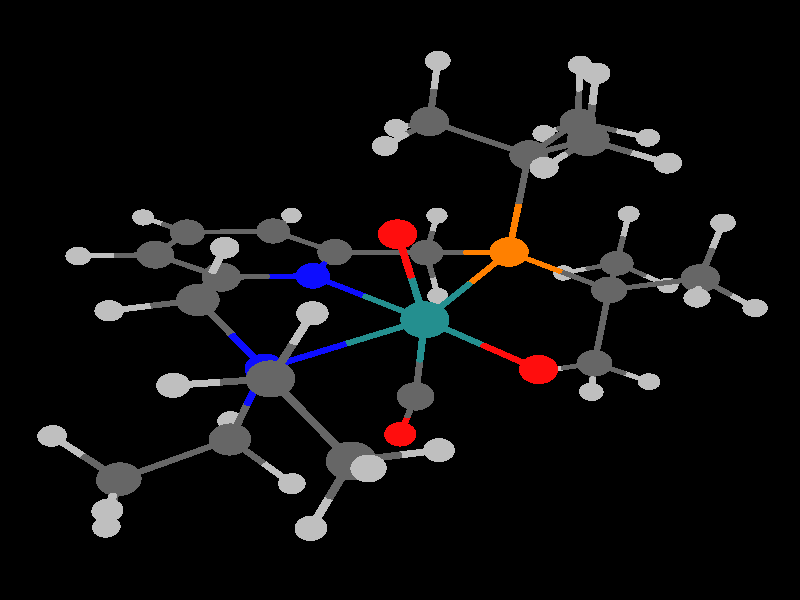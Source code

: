 global_settings {
	ambient_light rgb <0.200000002980232, 0.200000002980232, 0.200000002980232>
	max_trace_level 15
}

background { color rgb <0,0,0> }

camera {
	perspective
	location <-6.55244923378501, -7.87643909339029, 11.3566791184838>
	angle 40
	up <0.463814003967244, 0.587231321114839, 0.663352052250986>
	right <0.782421182729788, -0.622735401194542, 0.00420867138088499> * 1
	direction <0.415564270046876, 0.517068656563898, -0.748295624642837> }

light_source {
	<30.7266813877829, -34.6980098303309, 69.8335590574417>
	color rgb <1, 1, 1>
	fade_distance 114.8569782049
	fade_power 0
	parallel
	point_at <-30.7266813877829, 34.6980098303309, -69.8335590574417>
}

light_source {
	<-5.36870363835821, 67.064103707311, 4.98661214220371>
	color rgb <0.300000011920929, 0.300000011920929, 0.300000011920929>
	fade_distance 114.8569782049
	fade_power 0
	parallel
	point_at <5.36870363835821, -67.064103707311, -4.98661214220371>
}

#default {
	finish {ambient .8 diffuse 1 specular 1 roughness .005 metallic 0.5}
}

union {
}
merge {
}
union {
cylinder {
	<-0.885922, -0.860347, -2.907961>, 	<-0.759721982906367, -0.870975314143376, -2.35905586561719>, 0.05
	pigment { rgbt <1, 0.0500000007450581, 0.0500000007450581, 0> }
}
cylinder {
	<-0.759721982906367, -0.870975314143376, -2.35905586561719>, 	<-0.62707, -0.882147, -1.782088>, 0.05
	pigment { rgbt <0.400000005960464, 0.400000005960464, 0.400000005960464, 0> }
}
cylinder {
	<1.801261, -1.010061, -2.89205>, 	<2.00442093093382, -1.34055675825601, -2.57343159278401>, 0.05
	pigment { rgbt <0.75, 0.75, 0.75, 0> }
}
cylinder {
	<2.00442093093382, -1.34055675825601, -2.57343159278401>, 	<2.246431, -1.734253, -2.193884>, 0.05
	pigment { rgbt <0.400000005960464, 0.400000005960464, 0.400000005960464, 0> }
}
cylinder {
	<2.950672, -2.354395, -2.772787>, 	<2.62921039154556, -2.07132167028737, -2.50853784449911>, 0.05
	pigment { rgbt <0.75, 0.75, 0.75, 0> }
}
cylinder {
	<2.62921039154556, -2.07132167028737, -2.50853784449911>, 	<2.246431, -1.734253, -2.193884>, 0.05
	pigment { rgbt <0.400000005960464, 0.400000005960464, 0.400000005960464, 0> }
}
cylinder {
	<3.796833, 0.51719, -2.375225>, 	<3.96557841762077, 0.168919955779642, -2.05479888758505>, 0.05
	pigment { rgbt <0.75, 0.75, 0.75, 0> }
}
cylinder {
	<3.96557841762077, 0.168919955779642, -2.05479888758505>, 	<4.166566, -0.245894, -1.673149>, 0.05
	pigment { rgbt <0.400000005960464, 0.400000005960464, 0.400000005960464, 0> }
}
cylinder {
	<4.812501, -0.927682, -2.250883>, 	<4.51765193986434, -0.616467170316248, -1.98716555643615>, 0.05
	pigment { rgbt <0.75, 0.75, 0.75, 0> }
}
cylinder {
	<4.51765193986434, -0.616467170316248, -1.98716555643615>, 	<4.166566, -0.245894, -1.673149>, 0.05
	pigment { rgbt <0.400000005960464, 0.400000005960464, 0.400000005960464, 0> }
}
cylinder {
	<2.246431, -1.734253, -2.193884>, 	<1.81538661033889, -2.08648852181484, -1.9765859049589>, 0.05
	pigment { rgbt <0.400000005960464, 0.400000005960464, 0.400000005960464, 0> }
}
cylinder {
	<1.81538661033889, -2.08648852181484, -1.9765859049589>, 	<1.45359, -2.382137, -1.794197>, 0.05
	pigment { rgbt <0.75, 0.75, 0.75, 0> }
}
cylinder {
	<2.246431, -1.734253, -2.193884>, 	<2.635384, -1.3973395, -1.6279825>, 0.05
	pigment { rgbt <0.400000005960464, 0.400000005960464, 0.400000005960464, 0> }
}
cylinder {
	<2.635384, -1.3973395, -1.6279825>, 	<3.024337, -1.060426, -1.062081>, 0.05
	pigment { rgbt <0.400000005960464, 0.400000005960464, 0.400000005960464, 0> }
}
cylinder {
	<1.513303, 1.166378, -2.150381>, 	<1.52481745063634, 1.33157245380885, -1.67457347814711>, 0.05
	pigment { rgbt <0.75, 0.75, 0.75, 0> }
}
cylinder {
	<1.52481745063634, 1.33157245380885, -1.67457347814711>, 	<1.538526, 1.528245, -1.1081>, 0.05
	pigment { rgbt <0.400000005960464, 0.400000005960464, 0.400000005960464, 0> }
}
cylinder {
	<-0.62707, -0.882147, -1.782088>, 	<-0.494762506917618, -0.792294921274297, -0.84968796302688>, 0.05
	pigment { rgbt <0.400000005960464, 0.400000005960464, 0.400000005960464, 0> }
}
cylinder {
	<-0.494762506917618, -0.792294921274297, -0.84968796302688>, 	<-0.354623, -0.697124, 0.137906>, 0.05
	pigment { rgbt <0.140000000596046, 0.560000002384186, 0.560000002384186, 0> }
}
cylinder {
	<-5.444354, -0.543235, -1.744769>, 	<-5.24192385617429, -0.499812354287181, -1.28723617506589>, 0.05
	pigment { rgbt <0.75, 0.75, 0.75, 0> }
}
cylinder {
	<-5.24192385617429, -0.499812354287181, -1.28723617506589>, 	<-5.000797, -0.448089, -0.742241>, 0.05
	pigment { rgbt <0.400000005960464, 0.400000005960464, 0.400000005960464, 0> }
}
cylinder {
	<4.166566, -0.245894, -1.673149>, 	<3.5954515, -0.65316, -1.367615>, 0.05
	pigment { rgbt <0.400000005960464, 0.400000005960464, 0.400000005960464, 0> }
}
cylinder {
	<3.5954515, -0.65316, -1.367615>, 	<3.024337, -1.060426, -1.062081>, 0.05
	pigment { rgbt <0.400000005960464, 0.400000005960464, 0.400000005960464, 0> }
}
cylinder {
	<4.166566, -0.245894, -1.673149>, 	<4.50879287858032, 0.0233959117132689, -1.26636025689613>, 0.05
	pigment { rgbt <0.400000005960464, 0.400000005960464, 0.400000005960464, 0> }
}
cylinder {
	<4.50879287858032, 0.0233959117132689, -1.26636025689613>, 	<4.795888, 0.249304, -0.925104>, 0.05
	pigment { rgbt <0.75, 0.75, 0.75, 0> }
}
cylinder {
	<-3.094501, 0.165479, -1.54675>, 	<-3.2746765899242, -0.179396765802312, -1.22869457309539>, 0.05
	pigment { rgbt <0.75, 0.75, 0.75, 0> }
}
cylinder {
	<-3.2746765899242, -0.179396765802312, -1.22869457309539>, 	<-3.48927, -0.590152, -0.849883>, 0.05
	pigment { rgbt <0.400000005960464, 0.400000005960464, 0.400000005960464, 0> }
}
cylinder {
	<0.71958, 4.161726, -1.472369>, 	<0.369625075518816, 3.87149958076259, -1.27094694132798>, 0.05
	pigment { rgbt <0.75, 0.75, 0.75, 0> }
}
cylinder {
	<0.369625075518816, 3.87149958076259, -1.27094694132798>, 	<-0.047891, 3.525243, -1.030639>, 0.05
	pigment { rgbt <0.400000005960464, 0.400000005960464, 0.400000005960464, 0> }
}
cylinder {
	<-3.235972, -1.567956, -1.28232>, 	<-3.35155547104394, -1.1217701622885, -1.08499286173666>, 0.05
	pigment { rgbt <0.75, 0.75, 0.75, 0> }
}
cylinder {
	<-3.35155547104394, -1.1217701622885, -1.08499286173666>, 	<-3.48927, -0.590152, -0.849883>, 0.05
	pigment { rgbt <0.400000005960464, 0.400000005960464, 0.400000005960464, 0> }
}
cylinder {
	<1.538526, 1.528245, -1.1081>, 	<1.985795933282, 1.92359480485115, -1.06952576042639>, 0.05
	pigment { rgbt <0.400000005960464, 0.400000005960464, 0.400000005960464, 0> }
}
cylinder {
	<1.985795933282, 1.92359480485115, -1.06952576042639>, 	<2.361287, 2.255498, -1.037142>, 0.05
	pigment { rgbt <0.75, 0.75, 0.75, 0> }
}
cylinder {
	<1.538526, 1.528245, -1.1081>, 	<0.8790675, 1.8539035, -0.9459195>, 0.05
	pigment { rgbt <0.400000005960464, 0.400000005960464, 0.400000005960464, 0> }
}
cylinder {
	<0.8790675, 1.8539035, -0.9459195>, 	<0.219609, 2.179562, -0.783739>, 0.05
	pigment { rgbt <0.400000005960464, 0.400000005960464, 0.400000005960464, 0> }
}
cylinder {
	<1.538526, 1.528245, -1.1081>, 	<1.67808091154954, 0.771928417246095, -0.588130242512032>, 0.05
	pigment { rgbt <0.400000005960464, 0.400000005960464, 0.400000005960464, 0> }
}
cylinder {
	<1.67808091154954, 0.771928417246095, -0.588130242512032>, 	<1.820041, 0.002577, -0.059199>, 0.05
	pigment { rgbt <1, 0.5, 0, 0> }
}
cylinder {
	<3.024337, -1.060426, -1.062081>, 	<3.290903, -1.6122345, -0.6036>, 0.05
	pigment { rgbt <0.400000005960464, 0.400000005960464, 0.400000005960464, 0> }
}
cylinder {
	<3.290903, -1.6122345, -0.6036>, 	<3.557469, -2.164043, -0.145119>, 0.05
	pigment { rgbt <0.400000005960464, 0.400000005960464, 0.400000005960464, 0> }
}
cylinder {
	<3.024337, -1.060426, -1.062081>, 	<2.42727660579712, -0.533415206790649, -0.56487672276336>, 0.05
	pigment { rgbt <0.400000005960464, 0.400000005960464, 0.400000005960464, 0> }
}
cylinder {
	<2.42727660579712, -0.533415206790649, -0.56487672276336>, 	<1.820041, 0.002577, -0.059199>, 0.05
	pigment { rgbt <1, 0.5, 0, 0> }
}
cylinder {
	<-0.047891, 3.525243, -1.030639>, 	<0.085859, 2.8524025, -0.907189>, 0.05
	pigment { rgbt <0.400000005960464, 0.400000005960464, 0.400000005960464, 0> }
}
cylinder {
	<0.085859, 2.8524025, -0.907189>, 	<0.219609, 2.179562, -0.783739>, 0.05
	pigment { rgbt <0.400000005960464, 0.400000005960464, 0.400000005960464, 0> }
}
cylinder {
	<-0.047891, 3.525243, -1.030639>, 	<-0.6757165, 3.779005, -0.86925>, 0.05
	pigment { rgbt <0.400000005960464, 0.400000005960464, 0.400000005960464, 0> }
}
cylinder {
	<-0.6757165, 3.779005, -0.86925>, 	<-1.303542, 4.032767, -0.707861>, 0.05
	pigment { rgbt <0.400000005960464, 0.400000005960464, 0.400000005960464, 0> }
}
cylinder {
	<-1.537246, 5.080259, -0.907216>, 	<-1.43067042916864, 4.60257330424263, -0.816304535399114>, 0.05
	pigment { rgbt <0.75, 0.75, 0.75, 0> }
}
cylinder {
	<-1.43067042916864, 4.60257330424263, -0.816304535399114>, 	<-1.303542, 4.032767, -0.707861>, 0.05
	pigment { rgbt <0.400000005960464, 0.400000005960464, 0.400000005960464, 0> }
}
cylinder {
	<-3.48927, -0.590152, -0.849883>, 	<-4.2450335, -0.5191205, -0.796062>, 0.05
	pigment { rgbt <0.400000005960464, 0.400000005960464, 0.400000005960464, 0> }
}
cylinder {
	<-4.2450335, -0.5191205, -0.796062>, 	<-5.000797, -0.448089, -0.742241>, 0.05
	pigment { rgbt <0.400000005960464, 0.400000005960464, 0.400000005960464, 0> }
}
cylinder {
	<-3.48927, -0.590152, -0.849883>, 	<-3.10296558732745, -0.520966426395859, -0.212823567572219>, 0.05
	pigment { rgbt <0.400000005960464, 0.400000005960464, 0.400000005960464, 0> }
}
cylinder {
	<-3.10296558732745, -0.520966426395859, -0.212823567572219>, 	<-2.729052, -0.454, 0.403802>, 0.05
	pigment { rgbt <0.0500000007450581, 0.0500000007450581, 1, 0> }
}
cylinder {
	<0.219609, 2.179562, -0.783739>, 	<-0.258323133307476, 1.78140151486413, -0.501238014783646>, 0.05
	pigment { rgbt <0.400000005960464, 0.400000005960464, 0.400000005960464, 0> }
}
cylinder {
	<-0.258323133307476, 1.78140151486413, -0.501238014783646>, 	<-0.719466, 1.397228, -0.228661>, 0.05
	pigment { rgbt <0.0500000007450581, 0.0500000007450581, 1, 0> }
}
cylinder {
	<4.119073, -2.889884, -0.755794>, 	<3.86272518750883, -2.55856913656169, -0.477047409176132>, 0.05
	pigment { rgbt <0.75, 0.75, 0.75, 0> }
}
cylinder {
	<3.86272518750883, -2.55856913656169, -0.477047409176132>, 	<3.557469, -2.164043, -0.145119>, 0.05
	pigment { rgbt <0.400000005960464, 0.400000005960464, 0.400000005960464, 0> }
}
cylinder {
	<-5.000797, -0.448089, -0.742241>, 	<-5.16714501646025, 0.0837122405712433, -0.524451179212282>, 0.05
	pigment { rgbt <0.400000005960464, 0.400000005960464, 0.400000005960464, 0> }
}
cylinder {
	<-5.16714501646025, 0.0837122405712433, -0.524451179212282>, 	<-5.3068, 0.530178, -0.341609>, 0.05
	pigment { rgbt <0.75, 0.75, 0.75, 0> }
}
cylinder {
	<-5.000797, -0.448089, -0.742241>, 	<-5.24241284913924, -0.872546043025203, -0.397397650310499>, 0.05
	pigment { rgbt <0.400000005960464, 0.400000005960464, 0.400000005960464, 0> }
}
cylinder {
	<-5.24241284913924, -0.872546043025203, -0.397397650310499>, 	<-5.445233, -1.228849, -0.107925>, 0.05
	pigment { rgbt <0.75, 0.75, 0.75, 0> }
}
cylinder {
	<-1.303542, 4.032767, -0.707861>, 	<-1.779568, 3.6176715, -0.414449>, 0.05
	pigment { rgbt <0.400000005960464, 0.400000005960464, 0.400000005960464, 0> }
}
cylinder {
	<-1.779568, 3.6176715, -0.414449>, 	<-2.255594, 3.202576, -0.121037>, 0.05
	pigment { rgbt <0.400000005960464, 0.400000005960464, 0.400000005960464, 0> }
}
cylinder {
	<-0.719466, 1.397228, -0.228661>, 	<-1.31019460237585, 1.63172774864941, -0.0531359481032847>, 0.05
	pigment { rgbt <0.0500000007450581, 0.0500000007450581, 1, 0> }
}
cylinder {
	<-1.31019460237585, 1.63172774864941, -0.0531359481032847>, 	<-1.922425, 1.874763, 0.128778>, 0.05
	pigment { rgbt <0.400000005960464, 0.400000005960464, 0.400000005960464, 0> }
}
cylinder {
	<-0.719466, 1.397228, -0.228661>, 	<-0.543809417761089, 0.388885468211727, -0.0521743841636784>, 0.05
	pigment { rgbt <0.0500000007450581, 0.0500000007450581, 1, 0> }
}
cylinder {
	<-0.543809417761089, 0.388885468211727, -0.0521743841636784>, 	<-0.354623, -0.697124, 0.137906>, 0.05
	pigment { rgbt <0.140000000596046, 0.560000002384186, 0.560000002384186, 0> }
}
cylinder {
	<3.557469, -2.164043, -0.145119>, 	<3.10720165402108, -2.4555933012835, 0.120392045194833>, 0.05
	pigment { rgbt <0.400000005960464, 0.400000005960464, 0.400000005960464, 0> }
}
cylinder {
	<3.10720165402108, -2.4555933012835, 0.120392045194833>, 	<2.729154, -2.700381, 0.343317>, 0.05
	pigment { rgbt <0.75, 0.75, 0.75, 0> }
}
cylinder {
	<3.557469, -2.164043, -0.145119>, 	<3.92862421126641, -1.9556841284696, 0.273680048212458>, 0.05
	pigment { rgbt <0.400000005960464, 0.400000005960464, 0.400000005960464, 0> }
}
cylinder {
	<3.92862421126641, -1.9556841284696, 0.273680048212458>, 	<4.240109, -1.780823, 0.625149>, 0.05
	pigment { rgbt <0.75, 0.75, 0.75, 0> }
}
cylinder {
	<-2.255594, 3.202576, -0.121037>, 	<-2.0890095, 2.5386695, 0.0038705>, 0.05
	pigment { rgbt <0.400000005960464, 0.400000005960464, 0.400000005960464, 0> }
}
cylinder {
	<-2.0890095, 2.5386695, 0.0038705>, 	<-1.922425, 1.874763, 0.128778>, 0.05
	pigment { rgbt <0.400000005960464, 0.400000005960464, 0.400000005960464, 0> }
}
cylinder {
	<-2.255594, 3.202576, -0.121037>, 	<-2.79109284808261, 3.40783251534558, 0.030992774049034>, 0.05
	pigment { rgbt <0.400000005960464, 0.400000005960464, 0.400000005960464, 0> }
}
cylinder {
	<-2.79109284808261, 3.40783251534558, 0.030992774049034>, 	<-3.239944, 3.579877, 0.158423>, 0.05
	pigment { rgbt <0.75, 0.75, 0.75, 0> }
}
cylinder {
	<1.820041, 0.002577, -0.059199>, 	<0.75167730745968, -0.341170422146205, 0.0376342696996685>, 0.05
	pigment { rgbt <1, 0.5, 0, 0> }
}
cylinder {
	<0.75167730745968, -0.341170422146205, 0.0376342696996685>, 	<-0.354623, -0.697124, 0.137906>, 0.05
	pigment { rgbt <0.140000000596046, 0.560000002384186, 0.560000002384186, 0> }
}
cylinder {
	<1.820041, 0.002577, -0.059199>, 	<2.21706578260124, 0.324616240906949, 0.747649764949432>, 0.05
	pigment { rgbt <1, 0.5, 0, 0> }
}
cylinder {
	<2.21706578260124, 0.324616240906949, 0.747649764949432>, 	<2.60744, 0.641261, 1.540983>, 0.05
	pigment { rgbt <0.400000005960464, 0.400000005960464, 0.400000005960464, 0> }
}
cylinder {
	<-1.922425, 1.874763, 0.128778>, 	<-2.3450555, 1.398116, 0.524258>, 0.05
	pigment { rgbt <0.400000005960464, 0.400000005960464, 0.400000005960464, 0> }
}
cylinder {
	<-2.3450555, 1.398116, 0.524258>, 	<-2.767686, 0.921469, 0.919738>, 0.05
	pigment { rgbt <0.400000005960464, 0.400000005960464, 0.400000005960464, 0> }
}
cylinder {
	<-0.354623, -0.697124, 0.137906>, 	<-0.166540993248115, -1.64277706940335, 0.203326283169273>, 0.05
	pigment { rgbt <0.140000000596046, 0.560000002384186, 0.560000002384186, 0> }
}
cylinder {
	<-0.166540993248115, -1.64277706940335, 0.203326283169273>, 	<0.005037, -2.50545, 0.263006>, 0.05
	pigment { rgbt <1, 0.0500000007450581, 0.0500000007450581, 0> }
}
cylinder {
	<-0.354623, -0.697124, 0.137906>, 	<-1.58138481292541, -0.57151264712077, 0.275282632028001>, 0.05
	pigment { rgbt <0.140000000596046, 0.560000002384186, 0.560000002384186, 0> }
}
cylinder {
	<-1.58138481292541, -0.57151264712077, 0.275282632028001>, 	<-2.729052, -0.454, 0.403802>, 0.05
	pigment { rgbt <0.0500000007450581, 0.0500000007450581, 1, 0> }
}
cylinder {
	<-0.354623, -0.697124, 0.137906>, 	<-0.402611273113034, -0.447421678650818, 1.07921539918211>, 0.05
	pigment { rgbt <0.140000000596046, 0.560000002384186, 0.560000002384186, 0> }
}
cylinder {
	<-0.402611273113034, -0.447421678650818, 1.07921539918211>, 	<-0.446426, -0.219436, 1.938659>, 0.05
	pigment { rgbt <1, 0.0500000007450581, 0.0500000007450581, 0> }
}
cylinder {
	<-3.896272, -3.068517, 0.285997>, 	<-3.55391620071156, -2.9604140828838, 0.637768154285802>, 0.05
	pigment { rgbt <0.75, 0.75, 0.75, 0> }
}
cylinder {
	<-3.55391620071156, -2.9604140828838, 0.637768154285802>, 	<-3.146172, -2.831664, 1.056726>, 0.05
	pigment { rgbt <0.400000005960464, 0.400000005960464, 0.400000005960464, 0> }
}
cylinder {
	<-2.729052, -0.454, 0.403802>, 	<-2.74805352531725, 0.222502796153353, 0.657557007663696>, 0.05
	pigment { rgbt <0.0500000007450581, 0.0500000007450581, 1, 0> }
}
cylinder {
	<-2.74805352531725, 0.222502796153353, 0.657557007663696>, 	<-2.767686, 0.921469, 0.919738>, 0.05
	pigment { rgbt <0.400000005960464, 0.400000005960464, 0.400000005960464, 0> }
}
cylinder {
	<-2.729052, -0.454, 0.403802>, 	<-2.93966094369559, -0.907920024403353, 0.930114329720967>, 0.05
	pigment { rgbt <0.0500000007450581, 0.0500000007450581, 1, 0> }
}
cylinder {
	<-2.93966094369559, -0.907920024403353, 0.930114329720967>, 	<-3.15723, -1.376841, 1.47382>, 0.05
	pigment { rgbt <0.400000005960464, 0.400000005960464, 0.400000005960464, 0> }
}
cylinder {
	<4.178549, 1.853007, 0.586303>, 	<4.12324929326095, 1.50528665048503, 0.945301738328837>, 0.05
	pigment { rgbt <0.75, 0.75, 0.75, 0> }
}
cylinder {
	<4.12324929326095, 1.50528665048503, 0.945301738328837>, 	<4.057392, 1.091181, 1.372839>, 0.05
	pigment { rgbt <0.400000005960464, 0.400000005960464, 0.400000005960464, 0> }
}
cylinder {
	<-2.146781, -3.113637, 0.689077>, 	<-2.60292887362063, -2.98493723747619, 0.856881502530791>, 0.05
	pigment { rgbt <0.75, 0.75, 0.75, 0> }
}
cylinder {
	<-2.60292887362063, -2.98493723747619, 0.856881502530791>, 	<-3.146172, -2.831664, 1.056726>, 0.05
	pigment { rgbt <0.400000005960464, 0.400000005960464, 0.400000005960464, 0> }
}
cylinder {
	<-2.767686, 0.921469, 0.919738>, 	<-3.32687617848664, 1.12864411030329, 0.982212290962069>, 0.05
	pigment { rgbt <0.400000005960464, 0.400000005960464, 0.400000005960464, 0> }
}
cylinder {
	<-3.32687617848664, 1.12864411030329, 0.982212290962069>, 	<-3.796536, 1.302649, 1.034684>, 0.05
	pigment { rgbt <0.75, 0.75, 0.75, 0> }
}
cylinder {
	<-2.767686, 0.921469, 0.919738>, 	<-2.49787844750996, 0.887863686218629, 1.45600479964383>, 0.05
	pigment { rgbt <0.400000005960464, 0.400000005960464, 0.400000005960464, 0> }
}
cylinder {
	<-2.49787844750996, 0.887863686218629, 1.45600479964383>, 	<-2.27115, 0.859624, 1.906648>, 0.05
	pigment { rgbt <0.75, 0.75, 0.75, 0> }
}
cylinder {
	<-3.146172, -2.831664, 1.056726>, 	<-3.151701, -2.1042525, 1.265273>, 0.05
	pigment { rgbt <0.400000005960464, 0.400000005960464, 0.400000005960464, 0> }
}
cylinder {
	<-3.151701, -2.1042525, 1.265273>, 	<-3.15723, -1.376841, 1.47382>, 0.05
	pigment { rgbt <0.400000005960464, 0.400000005960464, 0.400000005960464, 0> }
}
cylinder {
	<-3.146172, -2.831664, 1.056726>, 	<-3.26877769597633, -3.17003884643149, 1.53430212027616>, 0.05
	pigment { rgbt <0.400000005960464, 0.400000005960464, 0.400000005960464, 0> }
}
cylinder {
	<-3.26877769597633, -3.17003884643149, 1.53430212027616>, 	<-3.371701, -3.454093, 1.935211>, 0.05
	pigment { rgbt <0.75, 0.75, 0.75, 0> }
}
cylinder {
	<4.741741, 0.25774, 1.162605>, 	<4.42946416102676, 0.638049346474824, 1.2585373517163>, 0.05
	pigment { rgbt <0.75, 0.75, 0.75, 0> }
}
cylinder {
	<4.42946416102676, 0.638049346474824, 1.2585373517163>, 	<4.057392, 1.091181, 1.372839>, 0.05
	pigment { rgbt <0.400000005960464, 0.400000005960464, 0.400000005960464, 0> }
}
cylinder {
	<1.836169, 2.695503, 1.314092>, 	<1.80271515091096, 2.30350381715896, 1.62706413224453>, 0.05
	pigment { rgbt <0.75, 0.75, 0.75, 0> }
}
cylinder {
	<1.80271515091096, 2.30350381715896, 1.62706413224453>, 	<1.762873, 1.836649, 1.999801>, 0.05
	pigment { rgbt <0.400000005960464, 0.400000005960464, 0.400000005960464, 0> }
}
cylinder {
	<4.057392, 1.091181, 1.372839>, 	<3.332416, 0.866221, 1.456911>, 0.05
	pigment { rgbt <0.400000005960464, 0.400000005960464, 0.400000005960464, 0> }
}
cylinder {
	<3.332416, 0.866221, 1.456911>, 	<2.60744, 0.641261, 1.540983>, 0.05
	pigment { rgbt <0.400000005960464, 0.400000005960464, 0.400000005960464, 0> }
}
cylinder {
	<4.057392, 1.091181, 1.372839>, 	<4.23550178475119, 1.34028739189204, 1.88802409340183>, 0.05
	pigment { rgbt <0.400000005960464, 0.400000005960464, 0.400000005960464, 0> }
}
cylinder {
	<4.23550178475119, 1.34028739189204, 1.88802409340183>, 	<4.385082, 1.549492, 2.320687>, 0.05
	pigment { rgbt <0.75, 0.75, 0.75, 0> }
}
cylinder {
	<-3.15723, -1.376841, 1.47382>, 	<-3.69975640870869, -1.21411480763659, 1.67757003595072>, 0.05
	pigment { rgbt <0.400000005960464, 0.400000005960464, 0.400000005960464, 0> }
}
cylinder {
	<-3.69975640870869, -1.21411480763659, 1.67757003595072>, 	<-4.155758, -1.077341, 1.848825>, 0.05
	pigment { rgbt <0.75, 0.75, 0.75, 0> }
}
cylinder {
	<-3.15723, -1.376841, 1.47382>, 	<-2.75581299488501, -1.28812048617869, 1.90981848164385>, 0.05
	pigment { rgbt <0.400000005960464, 0.400000005960464, 0.400000005960464, 0> }
}
cylinder {
	<-2.75581299488501, -1.28812048617869, 1.90981848164385>, 	<-2.418703, -1.213613, 2.27597>, 0.05
	pigment { rgbt <0.75, 0.75, 0.75, 0> }
}
cylinder {
	<2.60744, 0.641261, 1.540983>, 	<2.1851565, 1.238955, 1.770392>, 0.05
	pigment { rgbt <0.400000005960464, 0.400000005960464, 0.400000005960464, 0> }
}
cylinder {
	<2.1851565, 1.238955, 1.770392>, 	<1.762873, 1.836649, 1.999801>, 0.05
	pigment { rgbt <0.400000005960464, 0.400000005960464, 0.400000005960464, 0> }
}
cylinder {
	<2.60744, 0.641261, 1.540983>, 	<2.550105, 0.0918525, 2.0719945>, 0.05
	pigment { rgbt <0.400000005960464, 0.400000005960464, 0.400000005960464, 0> }
}
cylinder {
	<2.550105, 0.0918525, 2.0719945>, 	<2.49277, -0.457556, 2.603006>, 0.05
	pigment { rgbt <0.400000005960464, 0.400000005960464, 0.400000005960464, 0> }
}
cylinder {
	<1.762873, 1.836649, 1.999801>, 	<1.19367733698508, 1.66229199393805, 2.06696867553819>, 0.05
	pigment { rgbt <0.400000005960464, 0.400000005960464, 0.400000005960464, 0> }
}
cylinder {
	<1.19367733698508, 1.66229199393805, 2.06696867553819>, 	<0.715693, 1.515875, 2.123373>, 0.05
	pigment { rgbt <0.75, 0.75, 0.75, 0> }
}
cylinder {
	<1.762873, 1.836649, 1.999801>, 	<1.97303698403914, 2.01671377513201, 2.53152397810962>, 0.05
	pigment { rgbt <0.400000005960464, 0.400000005960464, 0.400000005960464, 0> }
}
cylinder {
	<1.97303698403914, 2.01671377513201, 2.53152397810962>, 	<2.149543, 2.167941, 2.978091>, 0.05
	pigment { rgbt <0.75, 0.75, 0.75, 0> }
}
cylinder {
	<3.092254, -1.345012, 2.36268>, 	<2.81872860978148, -0.940094189513372, 2.47233307319237>, 0.05
	pigment { rgbt <0.75, 0.75, 0.75, 0> }
}
cylinder {
	<2.81872860978148, -0.940094189513372, 2.47233307319237>, 	<2.49277, -0.457556, 2.603006>, 0.05
	pigment { rgbt <0.400000005960464, 0.400000005960464, 0.400000005960464, 0> }
}
cylinder {
	<2.49277, -0.457556, 2.603006>, 	<1.91664231744677, -0.610509419850138, 2.663388572117>, 0.05
	pigment { rgbt <0.400000005960464, 0.400000005960464, 0.400000005960464, 0> }
}
cylinder {
	<1.91664231744677, -0.610509419850138, 2.663388572117>, 	<1.432828, -0.738955, 2.714096>, 0.05
	pigment { rgbt <0.75, 0.75, 0.75, 0> }
}
cylinder {
	<2.49277, -0.457556, 2.603006>, 	<2.69361200265619, -0.237669473712184, 3.12344652396281>, 0.05
	pigment { rgbt <0.400000005960464, 0.400000005960464, 0.400000005960464, 0> }
}
cylinder {
	<2.69361200265619, -0.237669473712184, 3.12344652396281>, 	<2.862299, -0.052987, 3.560564>, 0.05
	pigment { rgbt <0.75, 0.75, 0.75, 0> }
}
sphere {
	<-3.371701, -3.454093, 1.935211>, 0.176
	pigment { rgbt <0.75, 0.75, 0.75,0> }
}
sphere {
	<-3.146172, -2.831664, 1.056726>, 0.272
	pigment { rgbt <0.400000005960464, 0.400000005960464, 0.400000005960464,0> }
}
sphere {
	<-3.896272, -3.068517, 0.285997>, 0.176
	pigment { rgbt <0.75, 0.75, 0.75,0> }
}
sphere {
	<-2.146781, -3.113637, 0.689077>, 0.176
	pigment { rgbt <0.75, 0.75, 0.75,0> }
}
sphere {
	<1.432828, -0.738955, 2.714096>, 0.176
	pigment { rgbt <0.75, 0.75, 0.75,0> }
}
sphere {
	<0.005037, -2.50545, 0.263006>, 0.2432
	pigment { rgbt <1, 0.0500000007450581, 0.0500000007450581,0> }
}
sphere {
	<4.240109, -1.780823, 0.625149>, 0.176
	pigment { rgbt <0.75, 0.75, 0.75,0> }
}
sphere {
	<-0.446426, -0.219436, 1.938659>, 0.2432
	pigment { rgbt <1, 0.0500000007450581, 0.0500000007450581,0> }
}
sphere {
	<-3.15723, -1.376841, 1.47382>, 0.272
	pigment { rgbt <0.400000005960464, 0.400000005960464, 0.400000005960464,0> }
}
sphere {
	<2.862299, -0.052987, 3.560564>, 0.176
	pigment { rgbt <0.75, 0.75, 0.75,0> }
}
sphere {
	<-4.155758, -1.077341, 1.848825>, 0.176
	pigment { rgbt <0.75, 0.75, 0.75,0> }
}
sphere {
	<2.49277, -0.457556, 2.603006>, 0.272
	pigment { rgbt <0.400000005960464, 0.400000005960464, 0.400000005960464,0> }
}
sphere {
	<2.729154, -2.700381, 0.343317>, 0.176
	pigment { rgbt <0.75, 0.75, 0.75,0> }
}
sphere {
	<3.092254, -1.345012, 2.36268>, 0.176
	pigment { rgbt <0.75, 0.75, 0.75,0> }
}
sphere {
	<-2.418703, -1.213613, 2.27597>, 0.176
	pigment { rgbt <0.75, 0.75, 0.75,0> }
}
sphere {
	<3.557469, -2.164043, -0.145119>, 0.272
	pigment { rgbt <0.400000005960464, 0.400000005960464, 0.400000005960464,0> }
}
sphere {
	<4.119073, -2.889884, -0.755794>, 0.176
	pigment { rgbt <0.75, 0.75, 0.75,0> }
}
sphere {
	<-2.27115, 0.859624, 1.906648>, 0.176
	pigment { rgbt <0.75, 0.75, 0.75,0> }
}
sphere {
	<-0.354623, -0.697124, 0.137906>, 0.328
	pigment { rgbt <0.140000000596046, 0.560000002384186, 0.560000002384186,0> }
}
sphere {
	<0.715693, 1.515875, 2.123373>, 0.176
	pigment { rgbt <0.75, 0.75, 0.75,0> }
}
sphere {
	<-2.729052, -0.454, 0.403802>, 0.248
	pigment { rgbt <0.0500000007450581, 0.0500000007450581, 1,0> }
}
sphere {
	<-2.767686, 0.921469, 0.919738>, 0.272
	pigment { rgbt <0.400000005960464, 0.400000005960464, 0.400000005960464,0> }
}
sphere {
	<2.60744, 0.641261, 1.540983>, 0.272
	pigment { rgbt <0.400000005960464, 0.400000005960464, 0.400000005960464,0> }
}
sphere {
	<2.149543, 2.167941, 2.978091>, 0.176
	pigment { rgbt <0.75, 0.75, 0.75,0> }
}
sphere {
	<4.795888, 0.249304, -0.925104>, 0.176
	pigment { rgbt <0.75, 0.75, 0.75,0> }
}
sphere {
	<1.762873, 1.836649, 1.999801>, 0.272
	pigment { rgbt <0.400000005960464, 0.400000005960464, 0.400000005960464,0> }
}
sphere {
	<3.024337, -1.060426, -1.062081>, 0.272
	pigment { rgbt <0.400000005960464, 0.400000005960464, 0.400000005960464,0> }
}
sphere {
	<1.820041, 0.002577, -0.059199>, 0.288
	pigment { rgbt <1, 0.5, 0,0> }
}
sphere {
	<-3.796536, 1.302649, 1.034684>, 0.176
	pigment { rgbt <0.75, 0.75, 0.75,0> }
}
sphere {
	<4.166566, -0.245894, -1.673149>, 0.272
	pigment { rgbt <0.400000005960464, 0.400000005960464, 0.400000005960464,0> }
}
sphere {
	<-3.235972, -1.567956, -1.28232>, 0.176
	pigment { rgbt <0.75, 0.75, 0.75,0> }
}
sphere {
	<-5.445233, -1.228849, -0.107925>, 0.176
	pigment { rgbt <0.75, 0.75, 0.75,0> }
}
sphere {
	<4.812501, -0.927682, -2.250883>, 0.176
	pigment { rgbt <0.75, 0.75, 0.75,0> }
}
sphere {
	<-3.48927, -0.590152, -0.849883>, 0.272
	pigment { rgbt <0.400000005960464, 0.400000005960464, 0.400000005960464,0> }
}
sphere {
	<4.385082, 1.549492, 2.320687>, 0.176
	pigment { rgbt <0.75, 0.75, 0.75,0> }
}
sphere {
	<-0.62707, -0.882147, -1.782088>, 0.272
	pigment { rgbt <0.400000005960464, 0.400000005960464, 0.400000005960464,0> }
}
sphere {
	<4.057392, 1.091181, 1.372839>, 0.272
	pigment { rgbt <0.400000005960464, 0.400000005960464, 0.400000005960464,0> }
}
sphere {
	<1.45359, -2.382137, -1.794197>, 0.176
	pigment { rgbt <0.75, 0.75, 0.75,0> }
}
sphere {
	<2.246431, -1.734253, -2.193884>, 0.272
	pigment { rgbt <0.400000005960464, 0.400000005960464, 0.400000005960464,0> }
}
sphere {
	<4.741741, 0.25774, 1.162605>, 0.176
	pigment { rgbt <0.75, 0.75, 0.75,0> }
}
sphere {
	<2.950672, -2.354395, -2.772787>, 0.176
	pigment { rgbt <0.75, 0.75, 0.75,0> }
}
sphere {
	<-1.922425, 1.874763, 0.128778>, 0.272
	pigment { rgbt <0.400000005960464, 0.400000005960464, 0.400000005960464,0> }
}
sphere {
	<-0.719466, 1.397228, -0.228661>, 0.248
	pigment { rgbt <0.0500000007450581, 0.0500000007450581, 1,0> }
}
sphere {
	<-5.000797, -0.448089, -0.742241>, 0.272
	pigment { rgbt <0.400000005960464, 0.400000005960464, 0.400000005960464,0> }
}
sphere {
	<1.836169, 2.695503, 1.314092>, 0.176
	pigment { rgbt <0.75, 0.75, 0.75,0> }
}
sphere {
	<-3.094501, 0.165479, -1.54675>, 0.176
	pigment { rgbt <0.75, 0.75, 0.75,0> }
}
sphere {
	<3.796833, 0.51719, -2.375225>, 0.176
	pigment { rgbt <0.75, 0.75, 0.75,0> }
}
sphere {
	<-5.3068, 0.530178, -0.341609>, 0.176
	pigment { rgbt <0.75, 0.75, 0.75,0> }
}
sphere {
	<1.538526, 1.528245, -1.1081>, 0.272
	pigment { rgbt <0.400000005960464, 0.400000005960464, 0.400000005960464,0> }
}
sphere {
	<-5.444354, -0.543235, -1.744769>, 0.176
	pigment { rgbt <0.75, 0.75, 0.75,0> }
}
sphere {
	<4.178549, 1.853007, 0.586303>, 0.176
	pigment { rgbt <0.75, 0.75, 0.75,0> }
}
sphere {
	<0.219609, 2.179562, -0.783739>, 0.272
	pigment { rgbt <0.400000005960464, 0.400000005960464, 0.400000005960464,0> }
}
sphere {
	<-2.255594, 3.202576, -0.121037>, 0.272
	pigment { rgbt <0.400000005960464, 0.400000005960464, 0.400000005960464,0> }
}
sphere {
	<1.801261, -1.010061, -2.89205>, 0.176
	pigment { rgbt <0.75, 0.75, 0.75,0> }
}
sphere {
	<-3.239944, 3.579877, 0.158423>, 0.176
	pigment { rgbt <0.75, 0.75, 0.75,0> }
}
sphere {
	<1.513303, 1.166378, -2.150381>, 0.176
	pigment { rgbt <0.75, 0.75, 0.75,0> }
}
sphere {
	<2.361287, 2.255498, -1.037142>, 0.176
	pigment { rgbt <0.75, 0.75, 0.75,0> }
}
sphere {
	<-0.047891, 3.525243, -1.030639>, 0.272
	pigment { rgbt <0.400000005960464, 0.400000005960464, 0.400000005960464,0> }
}
sphere {
	<-1.303542, 4.032767, -0.707861>, 0.272
	pigment { rgbt <0.400000005960464, 0.400000005960464, 0.400000005960464,0> }
}
sphere {
	<0.71958, 4.161726, -1.472369>, 0.176
	pigment { rgbt <0.75, 0.75, 0.75,0> }
}
sphere {
	<-1.537246, 5.080259, -0.907216>, 0.176
	pigment { rgbt <0.75, 0.75, 0.75,0> }
}
sphere {
	<-0.885922, -0.860347, -2.907961>, 0.2432
	pigment { rgbt <1, 0.0500000007450581, 0.0500000007450581,0> }
}
}
merge {
}
